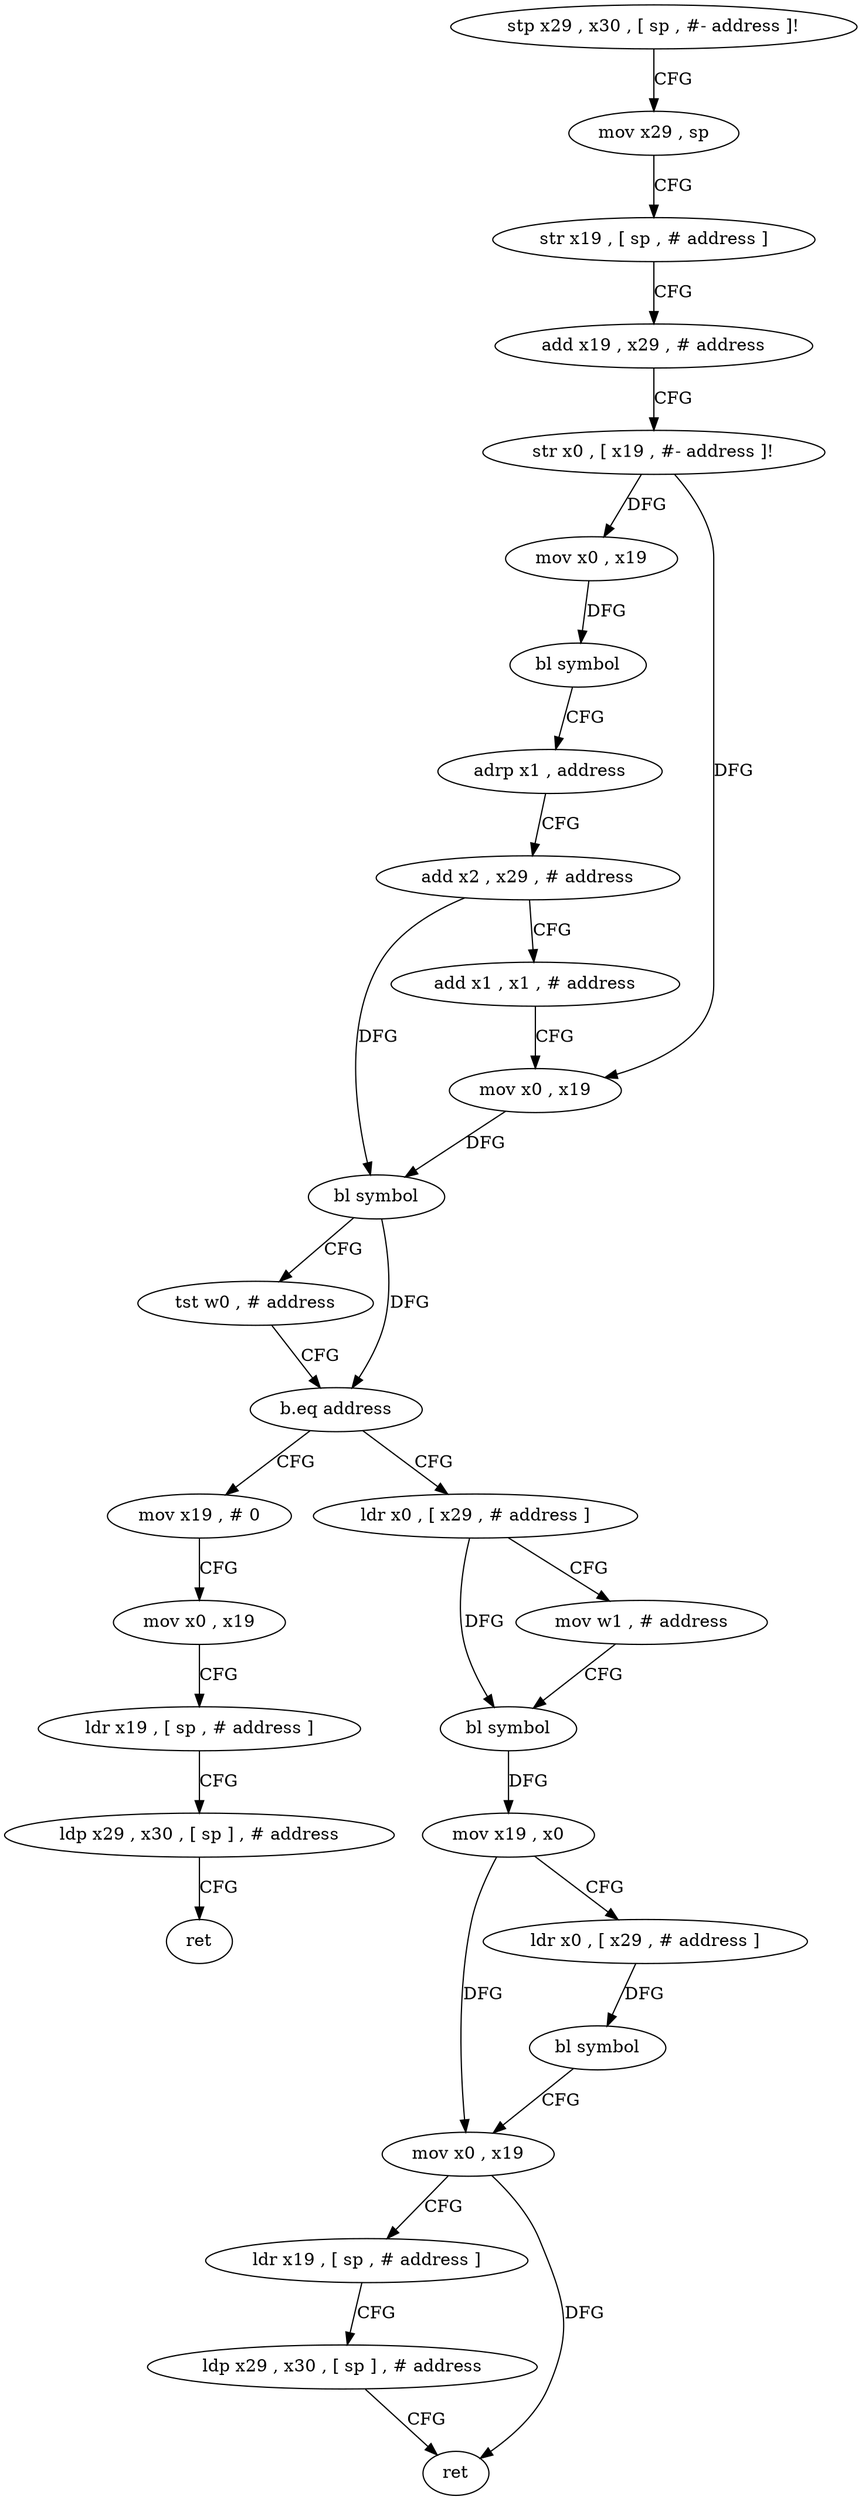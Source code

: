 digraph "func" {
"88944" [label = "stp x29 , x30 , [ sp , #- address ]!" ]
"88948" [label = "mov x29 , sp" ]
"88952" [label = "str x19 , [ sp , # address ]" ]
"88956" [label = "add x19 , x29 , # address" ]
"88960" [label = "str x0 , [ x19 , #- address ]!" ]
"88964" [label = "mov x0 , x19" ]
"88968" [label = "bl symbol" ]
"88972" [label = "adrp x1 , address" ]
"88976" [label = "add x2 , x29 , # address" ]
"88980" [label = "add x1 , x1 , # address" ]
"88984" [label = "mov x0 , x19" ]
"88988" [label = "bl symbol" ]
"88992" [label = "tst w0 , # address" ]
"88996" [label = "b.eq address" ]
"89040" [label = "mov x19 , # 0" ]
"89000" [label = "ldr x0 , [ x29 , # address ]" ]
"89044" [label = "mov x0 , x19" ]
"89048" [label = "ldr x19 , [ sp , # address ]" ]
"89052" [label = "ldp x29 , x30 , [ sp ] , # address" ]
"89056" [label = "ret" ]
"89004" [label = "mov w1 , # address" ]
"89008" [label = "bl symbol" ]
"89012" [label = "mov x19 , x0" ]
"89016" [label = "ldr x0 , [ x29 , # address ]" ]
"89020" [label = "bl symbol" ]
"89024" [label = "mov x0 , x19" ]
"89028" [label = "ldr x19 , [ sp , # address ]" ]
"89032" [label = "ldp x29 , x30 , [ sp ] , # address" ]
"89036" [label = "ret" ]
"88944" -> "88948" [ label = "CFG" ]
"88948" -> "88952" [ label = "CFG" ]
"88952" -> "88956" [ label = "CFG" ]
"88956" -> "88960" [ label = "CFG" ]
"88960" -> "88964" [ label = "DFG" ]
"88960" -> "88984" [ label = "DFG" ]
"88964" -> "88968" [ label = "DFG" ]
"88968" -> "88972" [ label = "CFG" ]
"88972" -> "88976" [ label = "CFG" ]
"88976" -> "88980" [ label = "CFG" ]
"88976" -> "88988" [ label = "DFG" ]
"88980" -> "88984" [ label = "CFG" ]
"88984" -> "88988" [ label = "DFG" ]
"88988" -> "88992" [ label = "CFG" ]
"88988" -> "88996" [ label = "DFG" ]
"88992" -> "88996" [ label = "CFG" ]
"88996" -> "89040" [ label = "CFG" ]
"88996" -> "89000" [ label = "CFG" ]
"89040" -> "89044" [ label = "CFG" ]
"89000" -> "89004" [ label = "CFG" ]
"89000" -> "89008" [ label = "DFG" ]
"89044" -> "89048" [ label = "CFG" ]
"89048" -> "89052" [ label = "CFG" ]
"89052" -> "89056" [ label = "CFG" ]
"89004" -> "89008" [ label = "CFG" ]
"89008" -> "89012" [ label = "DFG" ]
"89012" -> "89016" [ label = "CFG" ]
"89012" -> "89024" [ label = "DFG" ]
"89016" -> "89020" [ label = "DFG" ]
"89020" -> "89024" [ label = "CFG" ]
"89024" -> "89028" [ label = "CFG" ]
"89024" -> "89036" [ label = "DFG" ]
"89028" -> "89032" [ label = "CFG" ]
"89032" -> "89036" [ label = "CFG" ]
}
